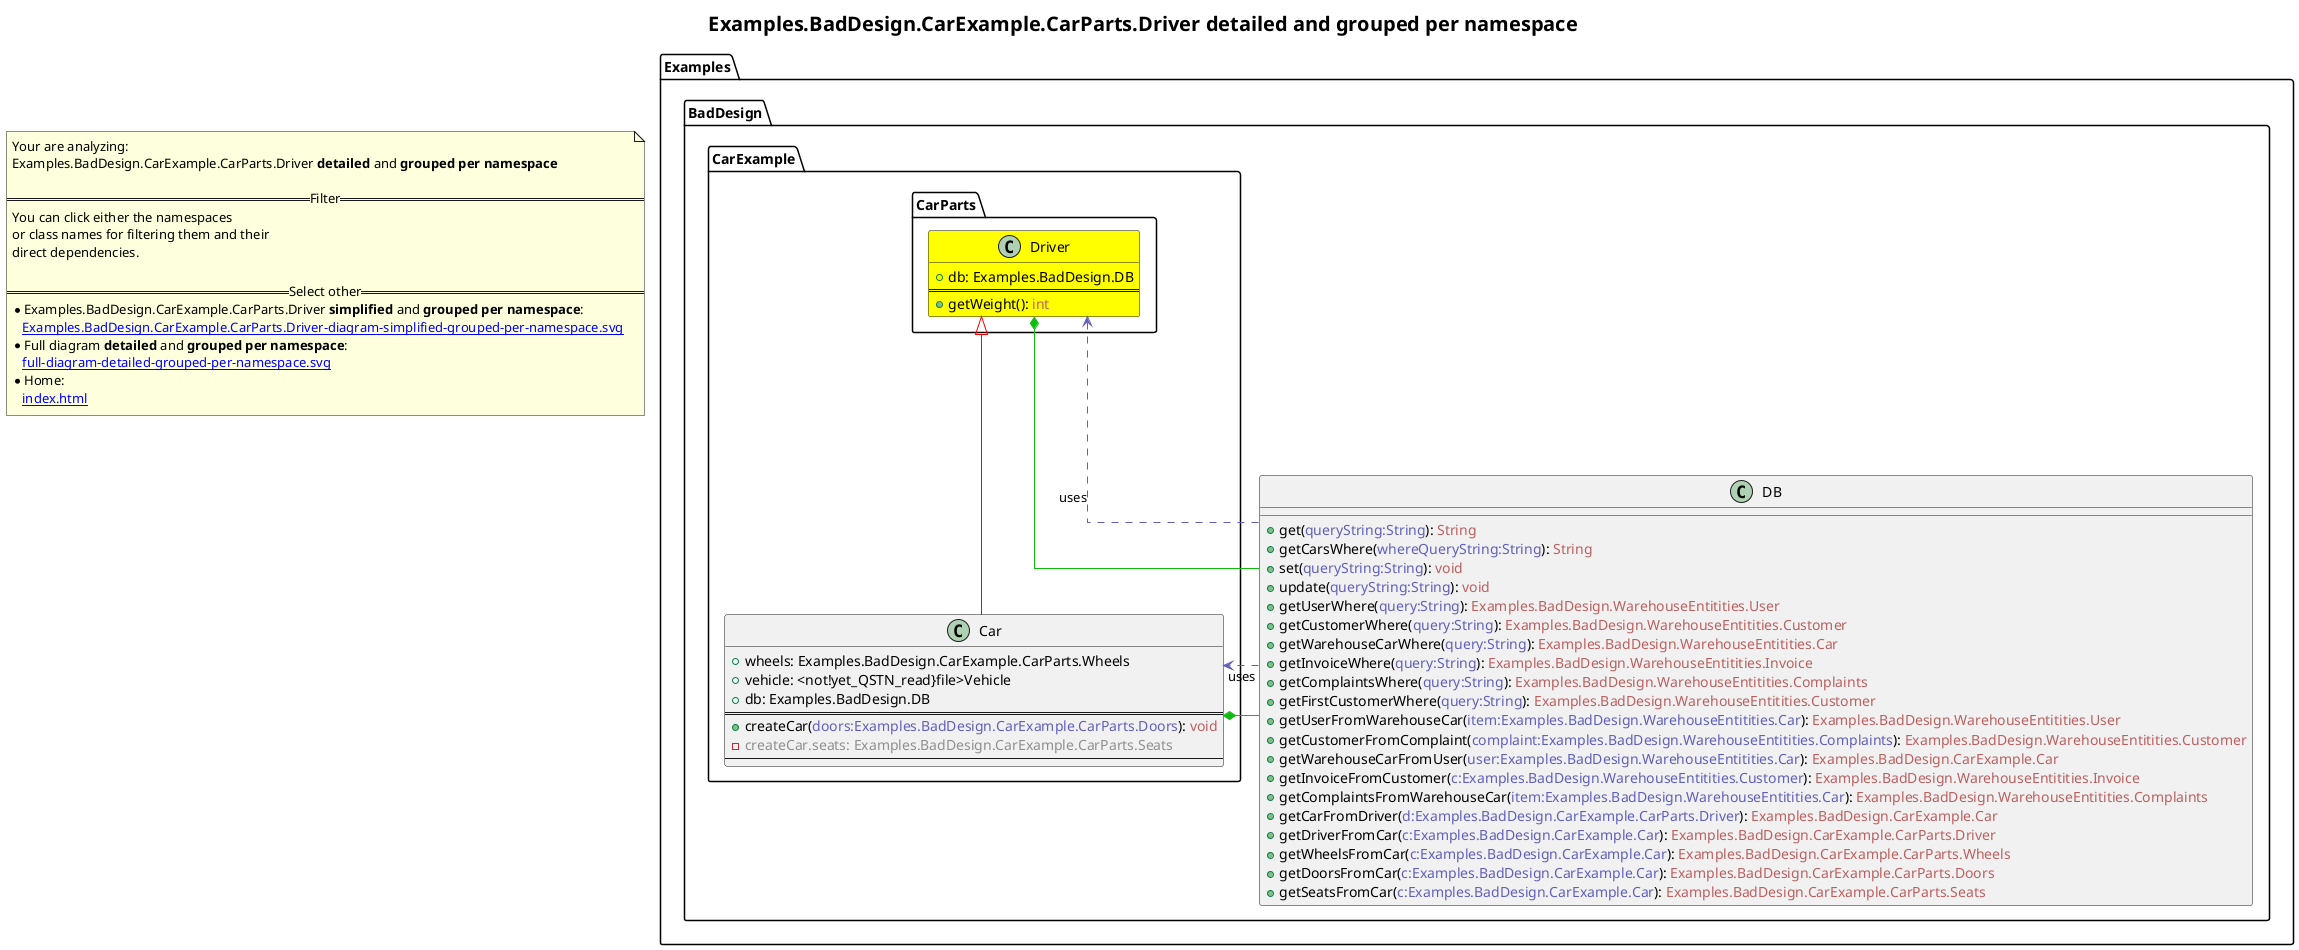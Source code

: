 @startuml
skinparam linetype ortho
title <size:20>Examples.BadDesign.CarExample.CarParts.Driver **detailed** and **grouped per namespace**</size>
note "Your are analyzing:\nExamples.BadDesign.CarExample.CarParts.Driver **detailed** and **grouped per namespace**\n\n==Filter==\nYou can click either the namespaces \nor class names for filtering them and their\ndirect dependencies.\n\n==Select other==\n* Examples.BadDesign.CarExample.CarParts.Driver **simplified** and **grouped per namespace**:\n   [[Examples.BadDesign.CarExample.CarParts.Driver-diagram-simplified-grouped-per-namespace.svg]]\n* Full diagram **detailed** and **grouped per namespace**:\n   [[full-diagram-detailed-grouped-per-namespace.svg]]\n* Home:\n   [[index.html]]" as FloatingNote
namespace Examples [[Examples-diagram-detailed-grouped-per-namespace.svg]] {
namespace Examples.BadDesign [[Examples.BadDesign-diagram-detailed-grouped-per-namespace.svg]] {
  class Examples.BadDesign.DB [[Examples.BadDesign.DB-diagram-detailed-grouped-per-namespace.svg]]  {
    + get(<font color="6060BB">queryString:String</font>): <font color="BB6060">String</font>
    + getCarsWhere(<font color="6060BB">whereQueryString:String</font>): <font color="BB6060">String</font>
    + set(<font color="6060BB">queryString:String</font>): <font color="BB6060">void</font>
    + update(<font color="6060BB">queryString:String</font>): <font color="BB6060">void</font>
    + getUserWhere(<font color="6060BB">query:String</font>): <font color="BB6060">Examples.BadDesign.WarehouseEntitities.User</font>
    + getCustomerWhere(<font color="6060BB">query:String</font>): <font color="BB6060">Examples.BadDesign.WarehouseEntitities.Customer</font>
    + getWarehouseCarWhere(<font color="6060BB">query:String</font>): <font color="BB6060">Examples.BadDesign.WarehouseEntitities.Car</font>
    + getInvoiceWhere(<font color="6060BB">query:String</font>): <font color="BB6060">Examples.BadDesign.WarehouseEntitities.Invoice</font>
    + getComplaintsWhere(<font color="6060BB">query:String</font>): <font color="BB6060">Examples.BadDesign.WarehouseEntitities.Complaints</font>
    + getFirstCustomerWhere(<font color="6060BB">query:String</font>): <font color="BB6060">Examples.BadDesign.WarehouseEntitities.Customer</font>
    + getUserFromWarehouseCar(<font color="6060BB">item:Examples.BadDesign.WarehouseEntitities.Car</font>): <font color="BB6060">Examples.BadDesign.WarehouseEntitities.User</font>
    + getCustomerFromComplaint(<font color="6060BB">complaint:Examples.BadDesign.WarehouseEntitities.Complaints</font>): <font color="BB6060">Examples.BadDesign.WarehouseEntitities.Customer</font>
    + getWarehouseCarFromUser(<font color="6060BB">user:Examples.BadDesign.WarehouseEntitities.Car</font>): <font color="BB6060">Examples.BadDesign.CarExample.Car</font>
    + getInvoiceFromCustomer(<font color="6060BB">c:Examples.BadDesign.WarehouseEntitities.Customer</font>): <font color="BB6060">Examples.BadDesign.WarehouseEntitities.Invoice</font>
    + getComplaintsFromWarehouseCar(<font color="6060BB">item:Examples.BadDesign.WarehouseEntitities.Car</font>): <font color="BB6060">Examples.BadDesign.WarehouseEntitities.Complaints</font>
    + getCarFromDriver(<font color="6060BB">d:Examples.BadDesign.CarExample.CarParts.Driver</font>): <font color="BB6060">Examples.BadDesign.CarExample.Car</font>
    + getDriverFromCar(<font color="6060BB">c:Examples.BadDesign.CarExample.Car</font>): <font color="BB6060">Examples.BadDesign.CarExample.CarParts.Driver</font>
    + getWheelsFromCar(<font color="6060BB">c:Examples.BadDesign.CarExample.Car</font>): <font color="BB6060">Examples.BadDesign.CarExample.CarParts.Wheels</font>
    + getDoorsFromCar(<font color="6060BB">c:Examples.BadDesign.CarExample.Car</font>): <font color="BB6060">Examples.BadDesign.CarExample.CarParts.Doors</font>
    + getSeatsFromCar(<font color="6060BB">c:Examples.BadDesign.CarExample.Car</font>): <font color="BB6060">Examples.BadDesign.CarExample.CarParts.Seats</font>
  }
'Compared namespace Examples.BadDesign [[Examples.BadDesign-diagram-detailed-grouped-per-namespace.svg]] { with last element of   }
' Closing all previous_sub_namespace_list namespace None because file analysis is finished.
' Closing namespace BadDesign
}
' Closing namespace Examples
}
namespace Examples [[Examples-diagram-detailed-grouped-per-namespace.svg]] {
namespace Examples.BadDesign [[Examples.BadDesign-diagram-detailed-grouped-per-namespace.svg]] {
namespace Examples.BadDesign.CarExample [[Examples.BadDesign.CarExample-diagram-detailed-grouped-per-namespace.svg]] {
    class Examples.BadDesign.CarExample.Car [[Examples.BadDesign.CarExample.Car-diagram-detailed-grouped-per-namespace.svg]]  {
      + wheels: Examples.BadDesign.CarExample.CarParts.Wheels
      + vehicle: <not!yet_QSTN_read}file>Vehicle
      + db: Examples.BadDesign.DB
==
      + createCar(<font color="6060BB">doors:Examples.BadDesign.CarExample.CarParts.Doors</font>): <font color="BB6060">void</font>
      - <font color="909090">createCar.seats: Examples.BadDesign.CarExample.CarParts.Seats</font>
--
    }
'Compared namespace Examples.BadDesign.CarExample [[Examples.BadDesign.CarExample-diagram-detailed-grouped-per-namespace.svg]] { with last element of     }
' Closing all previous_sub_namespace_list namespace None because file analysis is finished.
' Closing namespace CarExample
}
' Closing namespace BadDesign
}
' Closing namespace Examples
}
namespace Examples [[Examples-diagram-detailed-grouped-per-namespace.svg]] {
namespace Examples.BadDesign [[Examples.BadDesign-diagram-detailed-grouped-per-namespace.svg]] {
namespace Examples.BadDesign.CarExample [[Examples.BadDesign.CarExample-diagram-detailed-grouped-per-namespace.svg]] {
namespace Examples.BadDesign.CarExample.CarParts [[Examples.BadDesign.CarExample.CarParts-diagram-detailed-grouped-per-namespace.svg]] {
      class Examples.BadDesign.CarExample.CarParts.Driver [[Examples.BadDesign.CarExample.CarParts.Driver-diagram-detailed-grouped-per-namespace.svg]] #yellow {
        + db: Examples.BadDesign.DB
==
        + getWeight(<font color="6060BB"></font>): <font color="BB6060">int</font>
      }
'Compared namespace Examples.BadDesign.CarExample.CarParts [[Examples.BadDesign.CarExample.CarParts-diagram-detailed-grouped-per-namespace.svg]] { with last element of       }
' Closing all previous_sub_namespace_list namespace None because file analysis is finished.
' Closing namespace CarParts
}
' Closing namespace CarExample
}
' Closing namespace BadDesign
}
' Closing namespace Examples
}
 ' *************************************** 
 ' *************************************** 
 ' *************************************** 
' Class relations extracted from namespace:
' Examples.BadDesign
Examples.BadDesign.DB .[#6060BB].> Examples.BadDesign.CarExample.Car  : uses 
Examples.BadDesign.DB .[#6060BB].> Examples.BadDesign.CarExample.CarParts.Driver  : uses 
' Class relations extracted from namespace:
' Examples.BadDesign.CarExample
Examples.BadDesign.CarExample.CarParts.Driver <|-[#red]- Examples.BadDesign.CarExample.Car
Examples.BadDesign.CarExample.Car *-[#10BB10]- Examples.BadDesign.DB 
' Class relations extracted from namespace:
' Examples.BadDesign.CarExample.CarParts
Examples.BadDesign.CarExample.CarParts.Driver *-[#10BB10]- Examples.BadDesign.DB 
@enduml